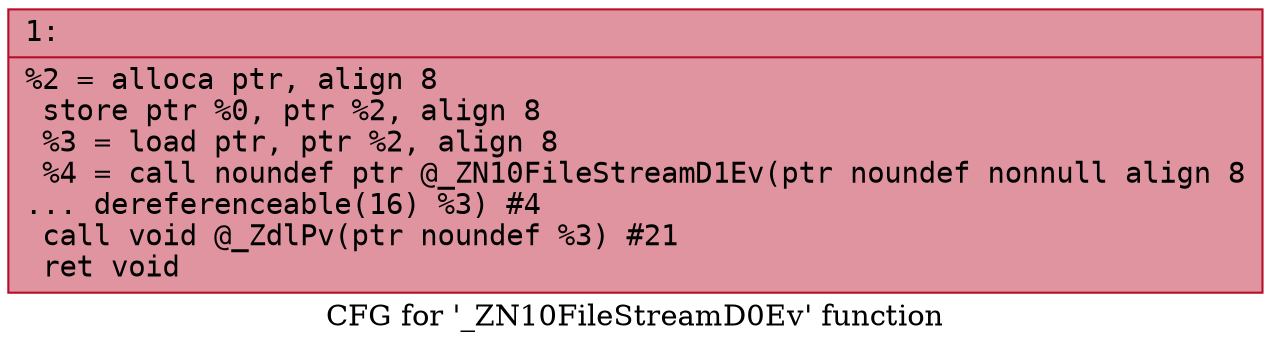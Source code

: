 digraph "CFG for '_ZN10FileStreamD0Ev' function" {
	label="CFG for '_ZN10FileStreamD0Ev' function";

	Node0x60000093a120 [shape=record,color="#b70d28ff", style=filled, fillcolor="#b70d2870" fontname="Courier",label="{1:\l|  %2 = alloca ptr, align 8\l  store ptr %0, ptr %2, align 8\l  %3 = load ptr, ptr %2, align 8\l  %4 = call noundef ptr @_ZN10FileStreamD1Ev(ptr noundef nonnull align 8\l... dereferenceable(16) %3) #4\l  call void @_ZdlPv(ptr noundef %3) #21\l  ret void\l}"];
}
